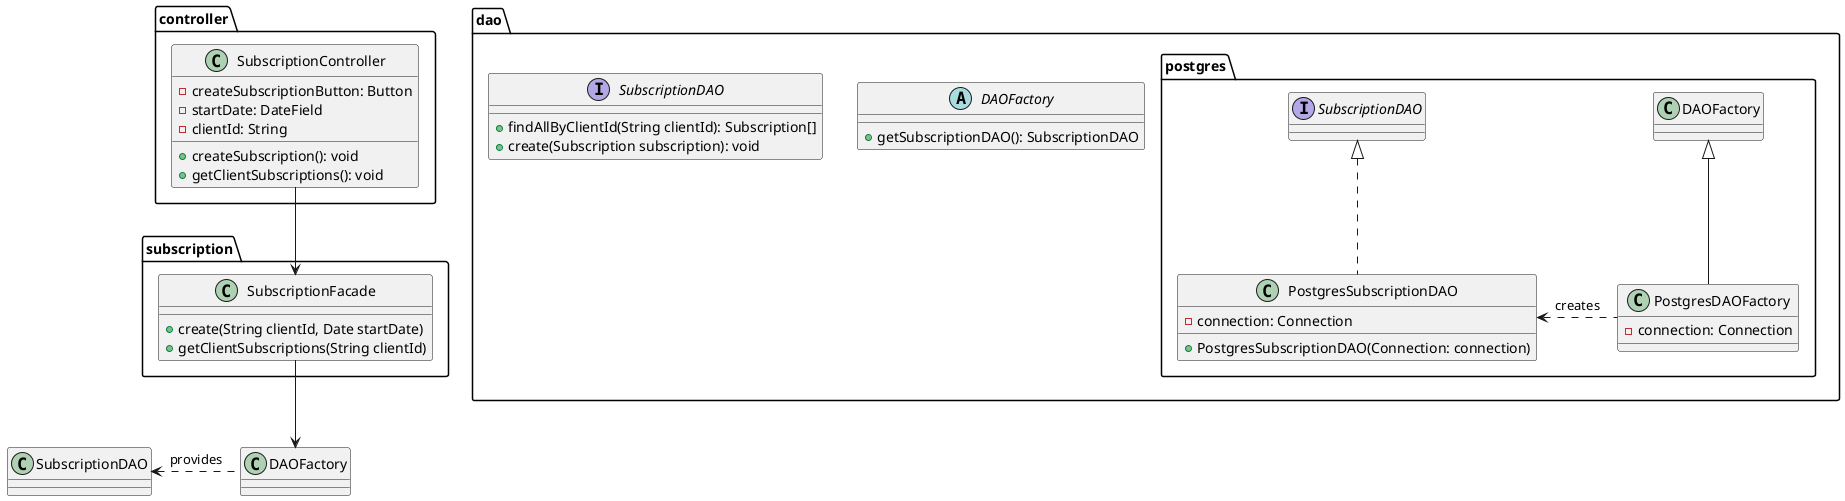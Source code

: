 @startuml

package controller {

  class SubscriptionController {
    -createSubscriptionButton: Button
    -startDate: DateField
    -clientId: String
    +createSubscription(): void
    +getClientSubscriptions(): void
  }

}

package subscription {
  class SubscriptionFacade {
    +create(String clientId, Date startDate)
    +getClientSubscriptions(String clientId)
  }
}

package dao {
  abstract class DAOFactory {
    +getSubscriptionDAO(): SubscriptionDAO
  }

  interface SubscriptionDAO {
    +findAllByClientId(String clientId): Subscription[]
    +create(Subscription subscription): void
  }

  package postgres {

    class PostgresSubscriptionDAO implements SubscriptionDAO {
      -connection: Connection
      +PostgresSubscriptionDAO(Connection: connection)
    }

    class PostgresDAOFactory extends DAOFactory {
      -connection: Connection
    }

  }

}

PostgresDAOFactory .left> PostgresSubscriptionDAO : "creates"
DAOFactory .left> SubscriptionDAO : "provides"

' Inter-packages relations

SubscriptionFacade -down-> DAOFactory
SubscriptionController --> SubscriptionFacade

@enduml
